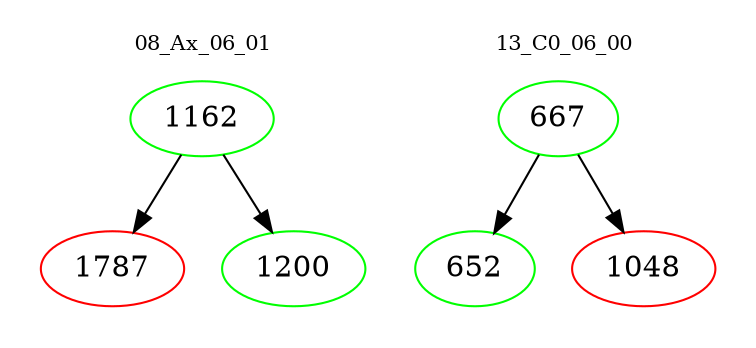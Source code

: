 digraph{
subgraph cluster_0 {
color = white
label = "08_Ax_06_01";
fontsize=10;
T0_1162 [label="1162", color="green"]
T0_1162 -> T0_1787 [color="black"]
T0_1787 [label="1787", color="red"]
T0_1162 -> T0_1200 [color="black"]
T0_1200 [label="1200", color="green"]
}
subgraph cluster_1 {
color = white
label = "13_C0_06_00";
fontsize=10;
T1_667 [label="667", color="green"]
T1_667 -> T1_652 [color="black"]
T1_652 [label="652", color="green"]
T1_667 -> T1_1048 [color="black"]
T1_1048 [label="1048", color="red"]
}
}
